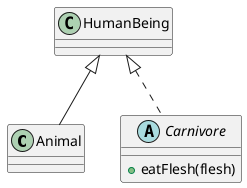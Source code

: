 @startuml

class Animal {
}

abstract class Carnivore {
	+ eatFlesh(flesh)
}

HumanBeing <|-- Animal
HumanBeing <|.. Carnivore

@enduml
